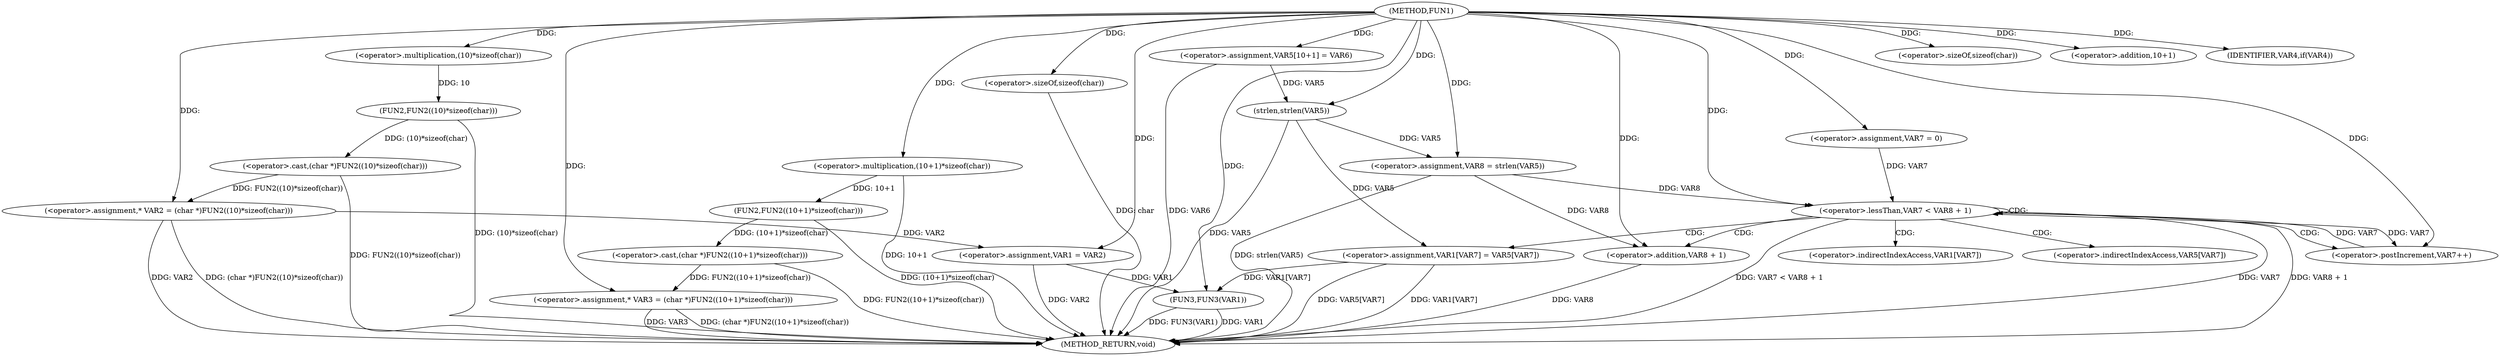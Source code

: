 digraph FUN1 {  
"1000100" [label = "(METHOD,FUN1)" ]
"1000163" [label = "(METHOD_RETURN,void)" ]
"1000104" [label = "(<operator>.assignment,* VAR2 = (char *)FUN2((10)*sizeof(char)))" ]
"1000106" [label = "(<operator>.cast,(char *)FUN2((10)*sizeof(char)))" ]
"1000108" [label = "(FUN2,FUN2((10)*sizeof(char)))" ]
"1000109" [label = "(<operator>.multiplication,(10)*sizeof(char))" ]
"1000111" [label = "(<operator>.sizeOf,sizeof(char))" ]
"1000114" [label = "(<operator>.assignment,* VAR3 = (char *)FUN2((10+1)*sizeof(char)))" ]
"1000116" [label = "(<operator>.cast,(char *)FUN2((10+1)*sizeof(char)))" ]
"1000118" [label = "(FUN2,FUN2((10+1)*sizeof(char)))" ]
"1000119" [label = "(<operator>.multiplication,(10+1)*sizeof(char))" ]
"1000120" [label = "(<operator>.addition,10+1)" ]
"1000123" [label = "(<operator>.sizeOf,sizeof(char))" ]
"1000126" [label = "(IDENTIFIER,VAR4,if(VAR4))" ]
"1000128" [label = "(<operator>.assignment,VAR1 = VAR2)" ]
"1000133" [label = "(<operator>.assignment,VAR5[10+1] = VAR6)" ]
"1000138" [label = "(<operator>.assignment,VAR8 = strlen(VAR5))" ]
"1000140" [label = "(strlen,strlen(VAR5))" ]
"1000143" [label = "(<operator>.assignment,VAR7 = 0)" ]
"1000146" [label = "(<operator>.lessThan,VAR7 < VAR8 + 1)" ]
"1000148" [label = "(<operator>.addition,VAR8 + 1)" ]
"1000151" [label = "(<operator>.postIncrement,VAR7++)" ]
"1000154" [label = "(<operator>.assignment,VAR1[VAR7] = VAR5[VAR7])" ]
"1000161" [label = "(FUN3,FUN3(VAR1))" ]
"1000155" [label = "(<operator>.indirectIndexAccess,VAR1[VAR7])" ]
"1000158" [label = "(<operator>.indirectIndexAccess,VAR5[VAR7])" ]
  "1000128" -> "1000163"  [ label = "DDG: VAR2"] 
  "1000106" -> "1000163"  [ label = "DDG: FUN2((10)*sizeof(char))"] 
  "1000104" -> "1000163"  [ label = "DDG: VAR2"] 
  "1000138" -> "1000163"  [ label = "DDG: strlen(VAR5)"] 
  "1000114" -> "1000163"  [ label = "DDG: VAR3"] 
  "1000116" -> "1000163"  [ label = "DDG: FUN2((10+1)*sizeof(char))"] 
  "1000118" -> "1000163"  [ label = "DDG: (10+1)*sizeof(char)"] 
  "1000123" -> "1000163"  [ label = "DDG: char"] 
  "1000140" -> "1000163"  [ label = "DDG: VAR5"] 
  "1000154" -> "1000163"  [ label = "DDG: VAR1[VAR7]"] 
  "1000154" -> "1000163"  [ label = "DDG: VAR5[VAR7]"] 
  "1000148" -> "1000163"  [ label = "DDG: VAR8"] 
  "1000146" -> "1000163"  [ label = "DDG: VAR8 + 1"] 
  "1000133" -> "1000163"  [ label = "DDG: VAR6"] 
  "1000119" -> "1000163"  [ label = "DDG: 10+1"] 
  "1000161" -> "1000163"  [ label = "DDG: VAR1"] 
  "1000146" -> "1000163"  [ label = "DDG: VAR7 < VAR8 + 1"] 
  "1000146" -> "1000163"  [ label = "DDG: VAR7"] 
  "1000161" -> "1000163"  [ label = "DDG: FUN3(VAR1)"] 
  "1000114" -> "1000163"  [ label = "DDG: (char *)FUN2((10+1)*sizeof(char))"] 
  "1000104" -> "1000163"  [ label = "DDG: (char *)FUN2((10)*sizeof(char))"] 
  "1000108" -> "1000163"  [ label = "DDG: (10)*sizeof(char)"] 
  "1000106" -> "1000104"  [ label = "DDG: FUN2((10)*sizeof(char))"] 
  "1000100" -> "1000104"  [ label = "DDG: "] 
  "1000108" -> "1000106"  [ label = "DDG: (10)*sizeof(char)"] 
  "1000109" -> "1000108"  [ label = "DDG: 10"] 
  "1000100" -> "1000109"  [ label = "DDG: "] 
  "1000100" -> "1000111"  [ label = "DDG: "] 
  "1000116" -> "1000114"  [ label = "DDG: FUN2((10+1)*sizeof(char))"] 
  "1000100" -> "1000114"  [ label = "DDG: "] 
  "1000118" -> "1000116"  [ label = "DDG: (10+1)*sizeof(char)"] 
  "1000119" -> "1000118"  [ label = "DDG: 10+1"] 
  "1000100" -> "1000119"  [ label = "DDG: "] 
  "1000100" -> "1000120"  [ label = "DDG: "] 
  "1000100" -> "1000123"  [ label = "DDG: "] 
  "1000100" -> "1000126"  [ label = "DDG: "] 
  "1000104" -> "1000128"  [ label = "DDG: VAR2"] 
  "1000100" -> "1000128"  [ label = "DDG: "] 
  "1000100" -> "1000133"  [ label = "DDG: "] 
  "1000140" -> "1000138"  [ label = "DDG: VAR5"] 
  "1000100" -> "1000138"  [ label = "DDG: "] 
  "1000133" -> "1000140"  [ label = "DDG: VAR5"] 
  "1000100" -> "1000140"  [ label = "DDG: "] 
  "1000100" -> "1000143"  [ label = "DDG: "] 
  "1000151" -> "1000146"  [ label = "DDG: VAR7"] 
  "1000143" -> "1000146"  [ label = "DDG: VAR7"] 
  "1000100" -> "1000146"  [ label = "DDG: "] 
  "1000138" -> "1000146"  [ label = "DDG: VAR8"] 
  "1000138" -> "1000148"  [ label = "DDG: VAR8"] 
  "1000100" -> "1000148"  [ label = "DDG: "] 
  "1000146" -> "1000151"  [ label = "DDG: VAR7"] 
  "1000100" -> "1000151"  [ label = "DDG: "] 
  "1000140" -> "1000154"  [ label = "DDG: VAR5"] 
  "1000128" -> "1000161"  [ label = "DDG: VAR1"] 
  "1000154" -> "1000161"  [ label = "DDG: VAR1[VAR7]"] 
  "1000100" -> "1000161"  [ label = "DDG: "] 
  "1000146" -> "1000155"  [ label = "CDG: "] 
  "1000146" -> "1000154"  [ label = "CDG: "] 
  "1000146" -> "1000151"  [ label = "CDG: "] 
  "1000146" -> "1000148"  [ label = "CDG: "] 
  "1000146" -> "1000146"  [ label = "CDG: "] 
  "1000146" -> "1000158"  [ label = "CDG: "] 
}
